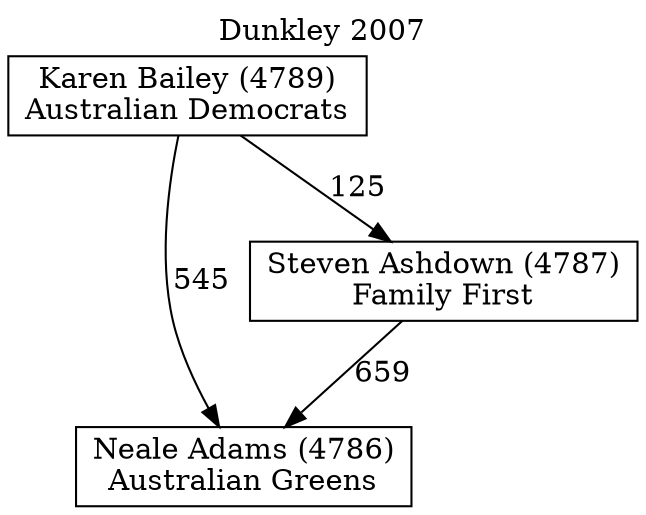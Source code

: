 // House preference flow
digraph "Neale Adams (4786)_Dunkley_2007" {
	graph [label="Dunkley 2007" labelloc=t mclimit=10]
	node [shape=box]
	"Neale Adams (4786)" [label="Neale Adams (4786)
Australian Greens"]
	"Steven Ashdown (4787)" [label="Steven Ashdown (4787)
Family First"]
	"Karen Bailey (4789)" [label="Karen Bailey (4789)
Australian Democrats"]
	"Neale Adams (4786)" [label="Neale Adams (4786)
Australian Greens"]
	"Karen Bailey (4789)" [label="Karen Bailey (4789)
Australian Democrats"]
	"Karen Bailey (4789)" [label="Karen Bailey (4789)
Australian Democrats"]
	"Steven Ashdown (4787)" [label="Steven Ashdown (4787)
Family First"]
	"Karen Bailey (4789)" [label="Karen Bailey (4789)
Australian Democrats"]
	"Karen Bailey (4789)" [label="Karen Bailey (4789)
Australian Democrats"]
	"Steven Ashdown (4787)" -> "Neale Adams (4786)" [label=659]
	"Karen Bailey (4789)" -> "Steven Ashdown (4787)" [label=125]
	"Karen Bailey (4789)" -> "Neale Adams (4786)" [label=545]
}
